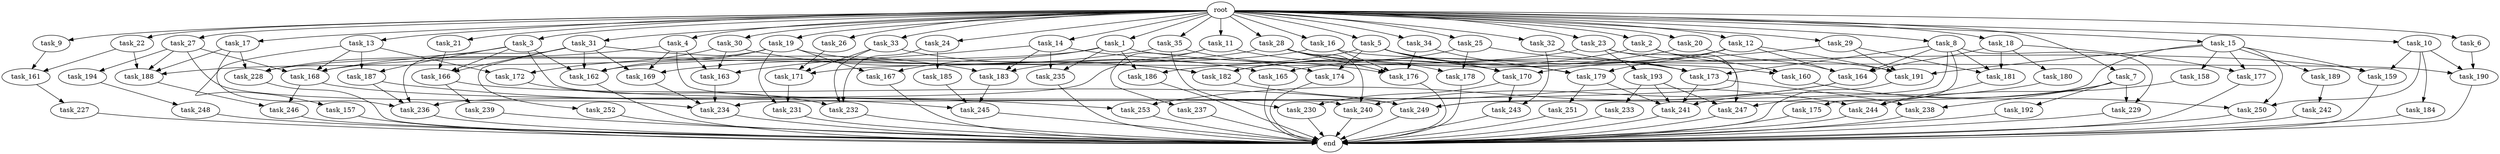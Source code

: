 digraph G {
  root [size="0.000000"];
  task_11 [size="1024.000000"];
  task_234 [size="1357209665536.000000"];
  task_239 [size="214748364800.000000"];
  task_233 [size="137438953472.000000"];
  task_185 [size="34359738368.000000"];
  task_2 [size="1024.000000"];
  task_182 [size="1503238553600.000000"];
  task_21 [size="1024.000000"];
  task_164 [size="1022202216448.000000"];
  task_23 [size="1024.000000"];
  task_35 [size="1024.000000"];
  task_162 [size="498216206336.000000"];
  task_33 [size="1024.000000"];
  task_176 [size="266287972352.000000"];
  task_231 [size="214748364800.000000"];
  task_14 [size="1024.000000"];
  task_157 [size="214748364800.000000"];
  task_246 [size="523986010112.000000"];
  task_178 [size="498216206336.000000"];
  task_3 [size="1024.000000"];
  task_249 [size="1013612281856.000000"];
  task_236 [size="1391569403904.000000"];
  task_187 [size="249108103168.000000"];
  task_250 [size="764504178688.000000"];
  task_28 [size="1024.000000"];
  task_173 [size="790273982464.000000"];
  task_18 [size="1024.000000"];
  task_22 [size="1024.000000"];
  task_165 [size="1168231104512.000000"];
  task_242 [size="137438953472.000000"];
  task_5 [size="1024.000000"];
  task_167 [size="214748364800.000000"];
  task_30 [size="1024.000000"];
  task_179 [size="695784701952.000000"];
  task_193 [size="309237645312.000000"];
  task_243 [size="214748364800.000000"];
  task_183 [size="652835028992.000000"];
  task_9 [size="1024.000000"];
  task_244 [size="1279900254208.000000"];
  task_168 [size="635655159808.000000"];
  task_27 [size="1024.000000"];
  task_238 [size="970662608896.000000"];
  task_158 [size="549755813888.000000"];
  task_20 [size="1024.000000"];
  task_166 [size="481036337152.000000"];
  task_175 [size="214748364800.000000"];
  task_245 [size="1314259992576.000000"];
  task_194 [size="309237645312.000000"];
  task_169 [size="377957122048.000000"];
  task_247 [size="867583393792.000000"];
  task_252 [size="309237645312.000000"];
  task_227 [size="549755813888.000000"];
  task_160 [size="1005022347264.000000"];
  task_230 [size="171798691840.000000"];
  task_186 [size="214748364800.000000"];
  task_163 [size="377957122048.000000"];
  task_172 [size="523986010112.000000"];
  task_251 [size="695784701952.000000"];
  task_188 [size="541165879296.000000"];
  task_8 [size="1024.000000"];
  task_191 [size="1305670057984.000000"];
  task_15 [size="1024.000000"];
  task_24 [size="1024.000000"];
  task_159 [size="764504178688.000000"];
  task_232 [size="970662608896.000000"];
  task_31 [size="1024.000000"];
  task_12 [size="1024.000000"];
  task_32 [size="1024.000000"];
  task_189 [size="549755813888.000000"];
  task_171 [size="1202590842880.000000"];
  end [size="0.000000"];
  task_10 [size="1024.000000"];
  task_29 [size="1024.000000"];
  task_241 [size="1692217114624.000000"];
  task_1 [size="1024.000000"];
  task_34 [size="1024.000000"];
  task_192 [size="420906795008.000000"];
  task_4 [size="1024.000000"];
  task_13 [size="1024.000000"];
  task_170 [size="1142461300736.000000"];
  task_235 [size="171798691840.000000"];
  task_16 [size="1024.000000"];
  task_181 [size="773094113280.000000"];
  task_177 [size="970662608896.000000"];
  task_253 [size="1168231104512.000000"];
  task_248 [size="137438953472.000000"];
  task_228 [size="249108103168.000000"];
  task_26 [size="1024.000000"];
  task_180 [size="420906795008.000000"];
  task_25 [size="1024.000000"];
  task_19 [size="1024.000000"];
  task_229 [size="635655159808.000000"];
  task_161 [size="292057776128.000000"];
  task_184 [size="77309411328.000000"];
  task_17 [size="1024.000000"];
  task_190 [size="1013612281856.000000"];
  task_237 [size="695784701952.000000"];
  task_240 [size="970662608896.000000"];
  task_6 [size="1024.000000"];
  task_7 [size="1024.000000"];
  task_174 [size="343597383680.000000"];

  root -> task_11 [size="1.000000"];
  root -> task_28 [size="1.000000"];
  root -> task_10 [size="1.000000"];
  root -> task_20 [size="1.000000"];
  root -> task_2 [size="1.000000"];
  root -> task_4 [size="1.000000"];
  root -> task_13 [size="1.000000"];
  root -> task_21 [size="1.000000"];
  root -> task_16 [size="1.000000"];
  root -> task_22 [size="1.000000"];
  root -> task_15 [size="1.000000"];
  root -> task_33 [size="1.000000"];
  root -> task_1 [size="1.000000"];
  root -> task_5 [size="1.000000"];
  root -> task_14 [size="1.000000"];
  root -> task_18 [size="1.000000"];
  root -> task_26 [size="1.000000"];
  root -> task_25 [size="1.000000"];
  root -> task_24 [size="1.000000"];
  root -> task_9 [size="1.000000"];
  root -> task_23 [size="1.000000"];
  root -> task_3 [size="1.000000"];
  root -> task_19 [size="1.000000"];
  root -> task_27 [size="1.000000"];
  root -> task_35 [size="1.000000"];
  root -> task_17 [size="1.000000"];
  root -> task_31 [size="1.000000"];
  root -> task_12 [size="1.000000"];
  root -> task_32 [size="1.000000"];
  root -> task_34 [size="1.000000"];
  root -> task_6 [size="1.000000"];
  root -> task_30 [size="1.000000"];
  root -> task_8 [size="1.000000"];
  root -> task_7 [size="1.000000"];
  root -> task_29 [size="1.000000"];
  task_11 -> task_236 [size="679477248.000000"];
  task_11 -> task_237 [size="679477248.000000"];
  task_11 -> task_170 [size="679477248.000000"];
  task_234 -> end [size="1.000000"];
  task_239 -> end [size="1.000000"];
  task_233 -> end [size="1.000000"];
  task_185 -> task_245 [size="536870912.000000"];
  task_2 -> task_234 [size="679477248.000000"];
  task_2 -> task_160 [size="679477248.000000"];
  task_2 -> task_182 [size="679477248.000000"];
  task_182 -> task_244 [size="33554432.000000"];
  task_21 -> task_166 [size="134217728.000000"];
  task_164 -> task_253 [size="838860800.000000"];
  task_164 -> task_240 [size="838860800.000000"];
  task_23 -> task_191 [size="301989888.000000"];
  task_23 -> task_193 [size="301989888.000000"];
  task_23 -> task_171 [size="301989888.000000"];
  task_23 -> task_247 [size="301989888.000000"];
  task_35 -> task_169 [size="33554432.000000"];
  task_35 -> task_176 [size="33554432.000000"];
  task_35 -> task_230 [size="33554432.000000"];
  task_162 -> end [size="1.000000"];
  task_33 -> task_171 [size="838860800.000000"];
  task_33 -> task_165 [size="838860800.000000"];
  task_33 -> task_232 [size="838860800.000000"];
  task_176 -> end [size="1.000000"];
  task_231 -> end [size="1.000000"];
  task_14 -> task_235 [size="33554432.000000"];
  task_14 -> task_183 [size="33554432.000000"];
  task_14 -> task_174 [size="33554432.000000"];
  task_14 -> task_163 [size="33554432.000000"];
  task_157 -> end [size="1.000000"];
  task_246 -> end [size="1.000000"];
  task_178 -> end [size="1.000000"];
  task_3 -> task_228 [size="33554432.000000"];
  task_3 -> task_249 [size="33554432.000000"];
  task_3 -> task_187 [size="33554432.000000"];
  task_3 -> task_162 [size="33554432.000000"];
  task_3 -> task_166 [size="33554432.000000"];
  task_249 -> end [size="1.000000"];
  task_236 -> end [size="1.000000"];
  task_187 -> task_236 [size="301989888.000000"];
  task_187 -> task_253 [size="301989888.000000"];
  task_250 -> end [size="1.000000"];
  task_28 -> task_173 [size="75497472.000000"];
  task_28 -> task_168 [size="75497472.000000"];
  task_28 -> task_176 [size="75497472.000000"];
  task_28 -> task_178 [size="75497472.000000"];
  task_28 -> task_240 [size="75497472.000000"];
  task_173 -> task_241 [size="536870912.000000"];
  task_173 -> task_238 [size="536870912.000000"];
  task_18 -> task_164 [size="411041792.000000"];
  task_18 -> task_181 [size="411041792.000000"];
  task_18 -> task_180 [size="411041792.000000"];
  task_18 -> task_177 [size="411041792.000000"];
  task_22 -> task_161 [size="75497472.000000"];
  task_22 -> task_188 [size="75497472.000000"];
  task_165 -> end [size="1.000000"];
  task_242 -> end [size="1.000000"];
  task_5 -> task_179 [size="301989888.000000"];
  task_5 -> task_160 [size="301989888.000000"];
  task_5 -> task_183 [size="301989888.000000"];
  task_5 -> task_174 [size="301989888.000000"];
  task_5 -> task_170 [size="301989888.000000"];
  task_167 -> end [size="1.000000"];
  task_30 -> task_172 [size="301989888.000000"];
  task_30 -> task_163 [size="301989888.000000"];
  task_30 -> task_182 [size="301989888.000000"];
  task_179 -> task_241 [size="679477248.000000"];
  task_179 -> task_251 [size="679477248.000000"];
  task_193 -> task_241 [size="134217728.000000"];
  task_193 -> task_247 [size="134217728.000000"];
  task_193 -> task_233 [size="134217728.000000"];
  task_243 -> end [size="1.000000"];
  task_183 -> task_245 [size="536870912.000000"];
  task_9 -> task_161 [size="209715200.000000"];
  task_244 -> end [size="1.000000"];
  task_168 -> task_245 [size="209715200.000000"];
  task_168 -> task_246 [size="209715200.000000"];
  task_27 -> task_168 [size="301989888.000000"];
  task_27 -> task_188 [size="301989888.000000"];
  task_27 -> task_194 [size="301989888.000000"];
  task_27 -> task_234 [size="301989888.000000"];
  task_238 -> end [size="1.000000"];
  task_158 -> task_244 [size="536870912.000000"];
  task_20 -> task_164 [size="75497472.000000"];
  task_20 -> task_186 [size="75497472.000000"];
  task_166 -> task_239 [size="209715200.000000"];
  task_166 -> task_249 [size="209715200.000000"];
  task_175 -> end [size="1.000000"];
  task_245 -> end [size="1.000000"];
  task_194 -> task_248 [size="134217728.000000"];
  task_169 -> task_234 [size="209715200.000000"];
  task_247 -> end [size="1.000000"];
  task_252 -> end [size="1.000000"];
  task_227 -> end [size="1.000000"];
  task_160 -> task_250 [size="134217728.000000"];
  task_230 -> end [size="1.000000"];
  task_186 -> end [size="1.000000"];
  task_163 -> task_234 [size="134217728.000000"];
  task_172 -> task_232 [size="75497472.000000"];
  task_251 -> end [size="1.000000"];
  task_188 -> task_246 [size="301989888.000000"];
  task_8 -> task_164 [size="209715200.000000"];
  task_8 -> task_173 [size="209715200.000000"];
  task_8 -> task_181 [size="209715200.000000"];
  task_8 -> task_229 [size="209715200.000000"];
  task_8 -> task_175 [size="209715200.000000"];
  task_8 -> task_249 [size="209715200.000000"];
  task_191 -> end [size="1.000000"];
  task_15 -> task_191 [size="536870912.000000"];
  task_15 -> task_158 [size="536870912.000000"];
  task_15 -> task_177 [size="536870912.000000"];
  task_15 -> task_189 [size="536870912.000000"];
  task_15 -> task_250 [size="536870912.000000"];
  task_15 -> task_249 [size="536870912.000000"];
  task_15 -> task_159 [size="536870912.000000"];
  task_24 -> task_185 [size="33554432.000000"];
  task_24 -> task_232 [size="33554432.000000"];
  task_159 -> end [size="1.000000"];
  task_232 -> end [size="1.000000"];
  task_31 -> task_183 [size="301989888.000000"];
  task_31 -> task_252 [size="301989888.000000"];
  task_31 -> task_162 [size="301989888.000000"];
  task_31 -> task_166 [size="301989888.000000"];
  task_31 -> task_169 [size="301989888.000000"];
  task_31 -> task_236 [size="301989888.000000"];
  task_12 -> task_164 [size="301989888.000000"];
  task_12 -> task_179 [size="301989888.000000"];
  task_12 -> task_191 [size="301989888.000000"];
  task_12 -> task_165 [size="301989888.000000"];
  task_32 -> task_173 [size="75497472.000000"];
  task_32 -> task_243 [size="75497472.000000"];
  task_189 -> task_242 [size="134217728.000000"];
  task_171 -> task_231 [size="134217728.000000"];
  task_10 -> task_250 [size="75497472.000000"];
  task_10 -> task_184 [size="75497472.000000"];
  task_10 -> task_190 [size="75497472.000000"];
  task_10 -> task_159 [size="75497472.000000"];
  task_29 -> task_191 [size="134217728.000000"];
  task_29 -> task_181 [size="134217728.000000"];
  task_29 -> task_170 [size="134217728.000000"];
  task_241 -> end [size="1.000000"];
  task_1 -> task_186 [size="134217728.000000"];
  task_1 -> task_228 [size="134217728.000000"];
  task_1 -> task_235 [size="134217728.000000"];
  task_1 -> task_159 [size="134217728.000000"];
  task_1 -> task_167 [size="134217728.000000"];
  task_34 -> task_179 [size="75497472.000000"];
  task_34 -> task_176 [size="75497472.000000"];
  task_192 -> end [size="1.000000"];
  task_4 -> task_168 [size="33554432.000000"];
  task_4 -> task_163 [size="33554432.000000"];
  task_4 -> task_169 [size="33554432.000000"];
  task_4 -> task_240 [size="33554432.000000"];
  task_13 -> task_172 [size="209715200.000000"];
  task_13 -> task_157 [size="209715200.000000"];
  task_13 -> task_168 [size="209715200.000000"];
  task_13 -> task_187 [size="209715200.000000"];
  task_170 -> task_243 [size="134217728.000000"];
  task_170 -> task_230 [size="134217728.000000"];
  task_235 -> end [size="1.000000"];
  task_16 -> task_176 [size="75497472.000000"];
  task_16 -> task_190 [size="75497472.000000"];
  task_16 -> task_162 [size="75497472.000000"];
  task_181 -> task_244 [size="679477248.000000"];
  task_177 -> end [size="1.000000"];
  task_253 -> end [size="1.000000"];
  task_248 -> end [size="1.000000"];
  task_228 -> end [size="1.000000"];
  task_26 -> task_171 [size="33554432.000000"];
  task_180 -> task_241 [size="301989888.000000"];
  task_25 -> task_173 [size="411041792.000000"];
  task_25 -> task_178 [size="411041792.000000"];
  task_25 -> task_182 [size="411041792.000000"];
  task_19 -> task_182 [size="75497472.000000"];
  task_19 -> task_188 [size="75497472.000000"];
  task_19 -> task_231 [size="75497472.000000"];
  task_19 -> task_162 [size="75497472.000000"];
  task_19 -> task_167 [size="75497472.000000"];
  task_229 -> end [size="1.000000"];
  task_161 -> task_227 [size="536870912.000000"];
  task_184 -> end [size="1.000000"];
  task_17 -> task_228 [size="75497472.000000"];
  task_17 -> task_188 [size="75497472.000000"];
  task_17 -> task_236 [size="75497472.000000"];
  task_190 -> end [size="1.000000"];
  task_237 -> end [size="1.000000"];
  task_240 -> end [size="1.000000"];
  task_6 -> task_190 [size="838860800.000000"];
  task_7 -> task_229 [size="411041792.000000"];
  task_7 -> task_238 [size="411041792.000000"];
  task_7 -> task_247 [size="411041792.000000"];
  task_7 -> task_192 [size="411041792.000000"];
  task_174 -> end [size="1.000000"];
}

